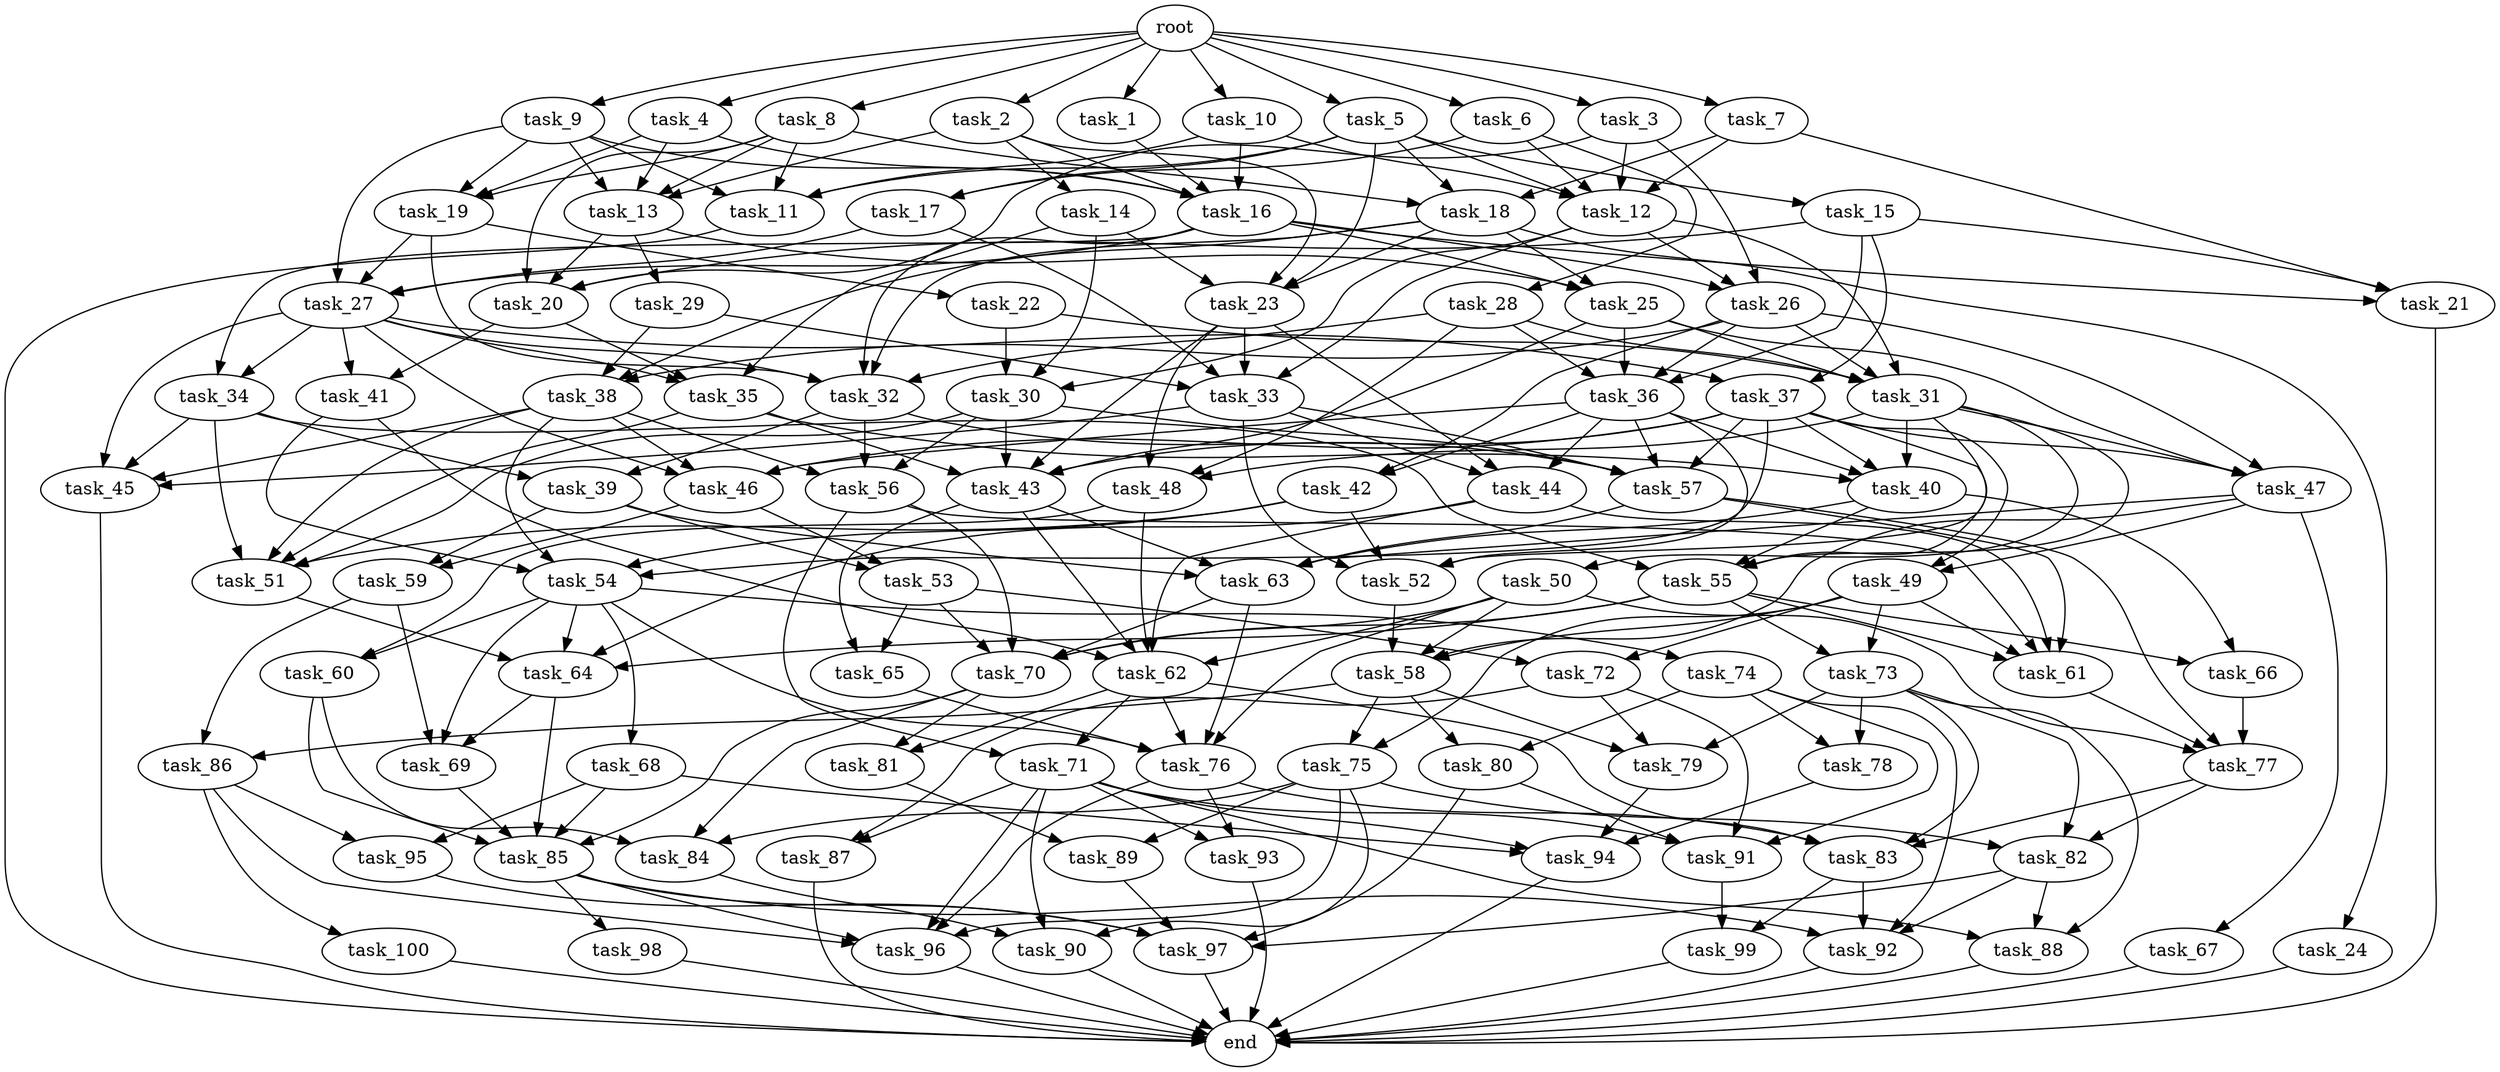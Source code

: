digraph G {
  task_75 [size="1.933318e+11"];
  task_100 [size="7.649221e+11"];
  task_92 [size="3.112561e+10"];
  task_19 [size="1.172266e+11"];
  task_68 [size="3.346985e+11"];
  task_71 [size="9.564694e+11"];
  task_60 [size="6.239914e+11"];
  task_73 [size="9.055433e+11"];
  task_50 [size="4.471686e+11"];
  task_31 [size="7.885015e+10"];
  task_10 [size="7.048466e+11"];
  task_49 [size="5.248202e+11"];
  task_88 [size="7.753338e+11"];
  task_12 [size="3.753527e+11"];
  task_79 [size="9.302594e+11"];
  task_37 [size="7.862332e+11"];
  task_61 [size="6.976224e+11"];
  task_42 [size="4.800250e+11"];
  task_51 [size="6.099510e+11"];
  root [size="0.000000e+00"];
  task_56 [size="8.467040e+11"];
  task_95 [size="5.149871e+11"];
  task_22 [size="2.639025e+11"];
  task_32 [size="2.531125e+11"];
  task_25 [size="7.808357e+11"];
  task_99 [size="2.268356e+10"];
  task_96 [size="2.355733e+11"];
  task_36 [size="6.500400e+10"];
  task_16 [size="1.754553e+11"];
  task_33 [size="5.902612e+11"];
  task_27 [size="4.965894e+11"];
  task_89 [size="5.436582e+11"];
  end [size="0.000000e+00"];
  task_7 [size="3.265372e+11"];
  task_26 [size="7.170218e+11"];
  task_87 [size="3.399957e+11"];
  task_2 [size="1.416531e+11"];
  task_21 [size="2.030246e+11"];
  task_28 [size="6.795242e+10"];
  task_69 [size="8.536676e+11"];
  task_13 [size="3.355958e+11"];
  task_48 [size="2.680391e+11"];
  task_55 [size="1.488253e+11"];
  task_81 [size="5.735186e+11"];
  task_11 [size="8.495567e+10"];
  task_5 [size="5.368008e+11"];
  task_62 [size="2.960036e+11"];
  task_93 [size="4.203890e+11"];
  task_54 [size="2.018712e+11"];
  task_52 [size="5.740434e+11"];
  task_29 [size="5.145113e+11"];
  task_85 [size="9.322205e+11"];
  task_44 [size="4.386946e+11"];
  task_8 [size="4.186169e+11"];
  task_38 [size="5.557983e+11"];
  task_9 [size="8.255070e+11"];
  task_63 [size="1.608208e+11"];
  task_65 [size="2.218039e+11"];
  task_59 [size="8.999230e+11"];
  task_34 [size="9.445150e+11"];
  task_20 [size="2.952609e+11"];
  task_1 [size="2.575893e+11"];
  task_23 [size="1.553841e+11"];
  task_6 [size="8.317863e+11"];
  task_74 [size="2.075401e+11"];
  task_97 [size="5.198728e+11"];
  task_57 [size="2.925670e+10"];
  task_67 [size="8.295987e+11"];
  task_64 [size="9.434948e+11"];
  task_66 [size="5.615045e+11"];
  task_45 [size="2.112255e+11"];
  task_82 [size="3.684088e+11"];
  task_86 [size="2.464736e+11"];
  task_40 [size="3.963863e+11"];
  task_84 [size="7.536884e+11"];
  task_17 [size="7.669196e+11"];
  task_15 [size="7.185422e+11"];
  task_43 [size="2.612123e+11"];
  task_53 [size="7.145595e+11"];
  task_4 [size="1.849541e+11"];
  task_76 [size="5.094017e+11"];
  task_77 [size="6.636279e+11"];
  task_30 [size="6.542358e+11"];
  task_72 [size="6.932099e+11"];
  task_94 [size="2.142500e+11"];
  task_80 [size="4.859499e+11"];
  task_46 [size="5.905255e+11"];
  task_90 [size="3.506820e+11"];
  task_39 [size="6.248302e+11"];
  task_14 [size="7.495031e+11"];
  task_18 [size="6.556000e+11"];
  task_3 [size="4.360390e+11"];
  task_24 [size="7.182839e+11"];
  task_98 [size="7.561936e+11"];
  task_35 [size="5.520161e+11"];
  task_58 [size="3.377113e+11"];
  task_78 [size="1.975225e+11"];
  task_47 [size="3.207905e+11"];
  task_83 [size="3.557076e+11"];
  task_70 [size="2.030570e+11"];
  task_91 [size="6.895741e+11"];
  task_41 [size="5.605568e+11"];

  task_75 -> task_82 [size="1.228029e+08"];
  task_75 -> task_84 [size="2.512295e+08"];
  task_75 -> task_89 [size="2.718291e+08"];
  task_75 -> task_96 [size="4.711467e+07"];
  task_75 -> task_90 [size="1.168940e+08"];
  task_100 -> end [size="1.000000e-12"];
  task_92 -> end [size="1.000000e-12"];
  task_19 -> task_22 [size="2.639025e+08"];
  task_19 -> task_32 [size="5.062250e+07"];
  task_19 -> task_27 [size="1.241473e+08"];
  task_68 -> task_94 [size="5.356251e+07"];
  task_68 -> task_85 [size="1.864441e+08"];
  task_68 -> task_95 [size="2.574936e+08"];
  task_71 -> task_87 [size="1.699979e+08"];
  task_71 -> task_94 [size="5.356251e+07"];
  task_71 -> task_91 [size="1.723935e+08"];
  task_71 -> task_88 [size="2.584446e+08"];
  task_71 -> task_93 [size="2.101945e+08"];
  task_71 -> task_96 [size="4.711467e+07"];
  task_71 -> task_90 [size="1.168940e+08"];
  task_60 -> task_85 [size="1.864441e+08"];
  task_60 -> task_84 [size="2.512295e+08"];
  task_73 -> task_78 [size="9.876127e+07"];
  task_73 -> task_88 [size="2.584446e+08"];
  task_73 -> task_82 [size="1.228029e+08"];
  task_73 -> task_83 [size="8.892689e+07"];
  task_73 -> task_79 [size="3.100865e+08"];
  task_50 -> task_76 [size="1.018803e+08"];
  task_50 -> task_70 [size="4.061141e+07"];
  task_50 -> task_58 [size="8.442782e+07"];
  task_50 -> task_77 [size="1.659070e+08"];
  task_50 -> task_62 [size="5.920072e+07"];
  task_31 -> task_50 [size="4.471686e+08"];
  task_31 -> task_47 [size="8.019762e+07"];
  task_31 -> task_40 [size="9.909658e+07"];
  task_31 -> task_48 [size="8.934636e+07"];
  task_31 -> task_52 [size="1.435108e+08"];
  task_31 -> task_55 [size="3.720633e+07"];
  task_10 -> task_12 [size="7.507053e+07"];
  task_10 -> task_16 [size="3.509107e+07"];
  task_10 -> task_11 [size="2.123892e+07"];
  task_49 -> task_72 [size="3.466050e+08"];
  task_49 -> task_61 [size="1.395245e+08"];
  task_49 -> task_58 [size="8.442782e+07"];
  task_49 -> task_73 [size="4.527716e+08"];
  task_49 -> task_75 [size="9.666589e+07"];
  task_88 -> end [size="1.000000e-12"];
  task_12 -> task_31 [size="1.577003e+07"];
  task_12 -> task_26 [size="2.390073e+08"];
  task_12 -> task_30 [size="2.180786e+08"];
  task_12 -> task_33 [size="1.475653e+08"];
  task_79 -> task_94 [size="5.356251e+07"];
  task_37 -> task_47 [size="8.019762e+07"];
  task_37 -> task_57 [size="5.851341e+06"];
  task_37 -> task_49 [size="2.624101e+08"];
  task_37 -> task_40 [size="9.909658e+07"];
  task_37 -> task_54 [size="5.046779e+07"];
  task_37 -> task_43 [size="5.224245e+07"];
  task_37 -> task_55 [size="3.720633e+07"];
  task_37 -> task_46 [size="1.476314e+08"];
  task_61 -> task_77 [size="1.659070e+08"];
  task_42 -> task_54 [size="5.046779e+07"];
  task_42 -> task_52 [size="1.435108e+08"];
  task_42 -> task_51 [size="1.219902e+08"];
  task_51 -> task_64 [size="2.358737e+08"];
  root -> task_4 [size="1.000000e-12"];
  root -> task_7 [size="1.000000e-12"];
  root -> task_9 [size="1.000000e-12"];
  root -> task_1 [size="1.000000e-12"];
  root -> task_5 [size="1.000000e-12"];
  root -> task_2 [size="1.000000e-12"];
  root -> task_3 [size="1.000000e-12"];
  root -> task_6 [size="1.000000e-12"];
  root -> task_10 [size="1.000000e-12"];
  root -> task_8 [size="1.000000e-12"];
  task_56 -> task_61 [size="1.395245e+08"];
  task_56 -> task_71 [size="4.782347e+08"];
  task_56 -> task_70 [size="4.061141e+07"];
  task_95 -> task_97 [size="1.039746e+08"];
  task_22 -> task_31 [size="1.577003e+07"];
  task_22 -> task_30 [size="2.180786e+08"];
  task_32 -> task_39 [size="3.124151e+08"];
  task_32 -> task_57 [size="5.851341e+06"];
  task_32 -> task_56 [size="2.822347e+08"];
  task_25 -> task_31 [size="1.577003e+07"];
  task_25 -> task_36 [size="1.625100e+07"];
  task_25 -> task_43 [size="5.224245e+07"];
  task_25 -> task_47 [size="8.019762e+07"];
  task_99 -> end [size="1.000000e-12"];
  task_96 -> end [size="1.000000e-12"];
  task_36 -> task_42 [size="2.400125e+08"];
  task_36 -> task_57 [size="5.851341e+06"];
  task_36 -> task_44 [size="1.462315e+08"];
  task_36 -> task_40 [size="9.909658e+07"];
  task_36 -> task_52 [size="1.435108e+08"];
  task_36 -> task_46 [size="1.476314e+08"];
  task_16 -> task_34 [size="4.722575e+08"];
  task_16 -> task_26 [size="2.390073e+08"];
  task_16 -> task_32 [size="5.062250e+07"];
  task_16 -> task_21 [size="6.767486e+07"];
  task_16 -> task_27 [size="1.241473e+08"];
  task_16 -> task_25 [size="2.602786e+08"];
  task_33 -> task_45 [size="5.280638e+07"];
  task_33 -> task_44 [size="1.462315e+08"];
  task_33 -> task_57 [size="5.851341e+06"];
  task_33 -> task_52 [size="1.435108e+08"];
  task_27 -> task_34 [size="4.722575e+08"];
  task_27 -> task_37 [size="3.931166e+08"];
  task_27 -> task_32 [size="5.062250e+07"];
  task_27 -> task_41 [size="2.802784e+08"];
  task_27 -> task_35 [size="1.840054e+08"];
  task_27 -> task_45 [size="5.280638e+07"];
  task_27 -> task_46 [size="1.476314e+08"];
  task_89 -> task_97 [size="1.039746e+08"];
  task_7 -> task_21 [size="6.767486e+07"];
  task_7 -> task_12 [size="7.507053e+07"];
  task_7 -> task_18 [size="2.185333e+08"];
  task_26 -> task_31 [size="1.577003e+07"];
  task_26 -> task_36 [size="1.625100e+07"];
  task_26 -> task_38 [size="1.852661e+08"];
  task_26 -> task_42 [size="2.400125e+08"];
  task_26 -> task_47 [size="8.019762e+07"];
  task_87 -> end [size="1.000000e-12"];
  task_2 -> task_13 [size="8.389896e+07"];
  task_2 -> task_16 [size="3.509107e+07"];
  task_2 -> task_14 [size="7.495031e+08"];
  task_2 -> task_23 [size="3.884602e+07"];
  task_21 -> end [size="1.000000e-12"];
  task_28 -> task_31 [size="1.577003e+07"];
  task_28 -> task_36 [size="1.625100e+07"];
  task_28 -> task_32 [size="5.062250e+07"];
  task_28 -> task_48 [size="8.934636e+07"];
  task_69 -> task_85 [size="1.864441e+08"];
  task_13 -> task_25 [size="2.602786e+08"];
  task_13 -> task_20 [size="7.381521e+07"];
  task_13 -> task_29 [size="5.145113e+08"];
  task_48 -> task_60 [size="3.119957e+08"];
  task_48 -> task_62 [size="5.920072e+07"];
  task_55 -> task_66 [size="2.807522e+08"];
  task_55 -> task_61 [size="1.395245e+08"];
  task_55 -> task_73 [size="4.527716e+08"];
  task_55 -> task_64 [size="2.358737e+08"];
  task_55 -> task_70 [size="4.061141e+07"];
  task_81 -> task_89 [size="2.718291e+08"];
  task_11 -> end [size="1.000000e-12"];
  task_5 -> task_11 [size="2.123892e+07"];
  task_5 -> task_23 [size="3.884602e+07"];
  task_5 -> task_18 [size="2.185333e+08"];
  task_5 -> task_17 [size="3.834598e+08"];
  task_5 -> task_15 [size="7.185422e+08"];
  task_5 -> task_12 [size="7.507053e+07"];
  task_62 -> task_76 [size="1.018803e+08"];
  task_62 -> task_81 [size="2.867593e+08"];
  task_62 -> task_71 [size="4.782347e+08"];
  task_62 -> task_83 [size="8.892689e+07"];
  task_93 -> end [size="1.000000e-12"];
  task_54 -> task_69 [size="2.845559e+08"];
  task_54 -> task_76 [size="1.018803e+08"];
  task_54 -> task_74 [size="2.075401e+08"];
  task_54 -> task_68 [size="3.346985e+08"];
  task_54 -> task_60 [size="3.119957e+08"];
  task_54 -> task_64 [size="2.358737e+08"];
  task_52 -> task_58 [size="8.442782e+07"];
  task_29 -> task_38 [size="1.852661e+08"];
  task_29 -> task_33 [size="1.475653e+08"];
  task_85 -> task_98 [size="7.561936e+08"];
  task_85 -> task_92 [size="7.781401e+06"];
  task_85 -> task_96 [size="4.711467e+07"];
  task_85 -> task_97 [size="1.039746e+08"];
  task_44 -> task_61 [size="1.395245e+08"];
  task_44 -> task_64 [size="2.358737e+08"];
  task_44 -> task_62 [size="5.920072e+07"];
  task_8 -> task_13 [size="8.389896e+07"];
  task_8 -> task_18 [size="2.185333e+08"];
  task_8 -> task_20 [size="7.381521e+07"];
  task_8 -> task_19 [size="3.907555e+07"];
  task_8 -> task_11 [size="2.123892e+07"];
  task_38 -> task_45 [size="5.280638e+07"];
  task_38 -> task_54 [size="5.046779e+07"];
  task_38 -> task_46 [size="1.476314e+08"];
  task_38 -> task_56 [size="2.822347e+08"];
  task_38 -> task_51 [size="1.219902e+08"];
  task_9 -> task_13 [size="8.389896e+07"];
  task_9 -> task_16 [size="3.509107e+07"];
  task_9 -> task_19 [size="3.907555e+07"];
  task_9 -> task_11 [size="2.123892e+07"];
  task_9 -> task_27 [size="1.241473e+08"];
  task_63 -> task_76 [size="1.018803e+08"];
  task_63 -> task_70 [size="4.061141e+07"];
  task_65 -> task_76 [size="1.018803e+08"];
  task_59 -> task_69 [size="2.845559e+08"];
  task_59 -> task_86 [size="1.232368e+08"];
  task_34 -> task_45 [size="5.280638e+07"];
  task_34 -> task_39 [size="3.124151e+08"];
  task_34 -> task_51 [size="1.219902e+08"];
  task_34 -> task_55 [size="3.720633e+07"];
  task_20 -> task_41 [size="2.802784e+08"];
  task_20 -> task_35 [size="1.840054e+08"];
  task_1 -> task_16 [size="3.509107e+07"];
  task_23 -> task_48 [size="8.934636e+07"];
  task_23 -> task_43 [size="5.224245e+07"];
  task_23 -> task_44 [size="1.462315e+08"];
  task_23 -> task_33 [size="1.475653e+08"];
  task_6 -> task_17 [size="3.834598e+08"];
  task_6 -> task_28 [size="6.795242e+07"];
  task_6 -> task_12 [size="7.507053e+07"];
  task_74 -> task_78 [size="9.876127e+07"];
  task_74 -> task_80 [size="2.429749e+08"];
  task_74 -> task_92 [size="7.781401e+06"];
  task_74 -> task_91 [size="1.723935e+08"];
  task_97 -> end [size="1.000000e-12"];
  task_57 -> task_77 [size="1.659070e+08"];
  task_57 -> task_61 [size="1.395245e+08"];
  task_57 -> task_63 [size="3.216417e+07"];
  task_67 -> end [size="1.000000e-12"];
  task_64 -> task_69 [size="2.845559e+08"];
  task_64 -> task_85 [size="1.864441e+08"];
  task_66 -> task_77 [size="1.659070e+08"];
  task_45 -> end [size="1.000000e-12"];
  task_82 -> task_88 [size="2.584446e+08"];
  task_82 -> task_92 [size="7.781401e+06"];
  task_82 -> task_97 [size="1.039746e+08"];
  task_86 -> task_95 [size="2.574936e+08"];
  task_86 -> task_96 [size="4.711467e+07"];
  task_86 -> task_100 [size="7.649221e+08"];
  task_40 -> task_66 [size="2.807522e+08"];
  task_40 -> task_63 [size="3.216417e+07"];
  task_40 -> task_55 [size="3.720633e+07"];
  task_84 -> task_90 [size="1.168940e+08"];
  task_17 -> task_27 [size="1.241473e+08"];
  task_17 -> task_33 [size="1.475653e+08"];
  task_15 -> task_37 [size="3.931166e+08"];
  task_15 -> task_21 [size="6.767486e+07"];
  task_15 -> task_20 [size="7.381521e+07"];
  task_15 -> task_36 [size="1.625100e+07"];
  task_43 -> task_63 [size="3.216417e+07"];
  task_43 -> task_65 [size="1.109020e+08"];
  task_43 -> task_62 [size="5.920072e+07"];
  task_53 -> task_72 [size="3.466050e+08"];
  task_53 -> task_70 [size="4.061141e+07"];
  task_53 -> task_65 [size="1.109020e+08"];
  task_4 -> task_13 [size="8.389896e+07"];
  task_4 -> task_16 [size="3.509107e+07"];
  task_4 -> task_19 [size="3.907555e+07"];
  task_76 -> task_83 [size="8.892689e+07"];
  task_76 -> task_96 [size="4.711467e+07"];
  task_76 -> task_93 [size="2.101945e+08"];
  task_77 -> task_82 [size="1.228029e+08"];
  task_77 -> task_83 [size="8.892689e+07"];
  task_30 -> task_43 [size="5.224245e+07"];
  task_30 -> task_57 [size="5.851341e+06"];
  task_30 -> task_51 [size="1.219902e+08"];
  task_30 -> task_56 [size="2.822347e+08"];
  task_72 -> task_91 [size="1.723935e+08"];
  task_72 -> task_79 [size="3.100865e+08"];
  task_72 -> task_87 [size="1.699979e+08"];
  task_94 -> end [size="1.000000e-12"];
  task_80 -> task_91 [size="1.723935e+08"];
  task_80 -> task_97 [size="1.039746e+08"];
  task_46 -> task_53 [size="3.572798e+08"];
  task_46 -> task_59 [size="4.499615e+08"];
  task_90 -> end [size="1.000000e-12"];
  task_39 -> task_53 [size="3.572798e+08"];
  task_39 -> task_59 [size="4.499615e+08"];
  task_39 -> task_63 [size="3.216417e+07"];
  task_14 -> task_35 [size="1.840054e+08"];
  task_14 -> task_30 [size="2.180786e+08"];
  task_14 -> task_23 [size="3.884602e+07"];
  task_18 -> task_24 [size="7.182839e+08"];
  task_18 -> task_38 [size="1.852661e+08"];
  task_18 -> task_32 [size="5.062250e+07"];
  task_18 -> task_23 [size="3.884602e+07"];
  task_18 -> task_25 [size="2.602786e+08"];
  task_3 -> task_20 [size="7.381521e+07"];
  task_3 -> task_12 [size="7.507053e+07"];
  task_3 -> task_26 [size="2.390073e+08"];
  task_24 -> end [size="1.000000e-12"];
  task_98 -> end [size="1.000000e-12"];
  task_35 -> task_43 [size="5.224245e+07"];
  task_35 -> task_40 [size="9.909658e+07"];
  task_35 -> task_51 [size="1.219902e+08"];
  task_58 -> task_75 [size="9.666589e+07"];
  task_58 -> task_80 [size="2.429749e+08"];
  task_58 -> task_86 [size="1.232368e+08"];
  task_58 -> task_79 [size="3.100865e+08"];
  task_78 -> task_94 [size="5.356251e+07"];
  task_47 -> task_49 [size="2.624101e+08"];
  task_47 -> task_58 [size="8.442782e+07"];
  task_47 -> task_63 [size="3.216417e+07"];
  task_47 -> task_67 [size="8.295987e+08"];
  task_83 -> task_99 [size="1.134178e+07"];
  task_83 -> task_92 [size="7.781401e+06"];
  task_70 -> task_81 [size="2.867593e+08"];
  task_70 -> task_85 [size="1.864441e+08"];
  task_70 -> task_84 [size="2.512295e+08"];
  task_91 -> task_99 [size="1.134178e+07"];
  task_41 -> task_54 [size="5.046779e+07"];
  task_41 -> task_62 [size="5.920072e+07"];
}

